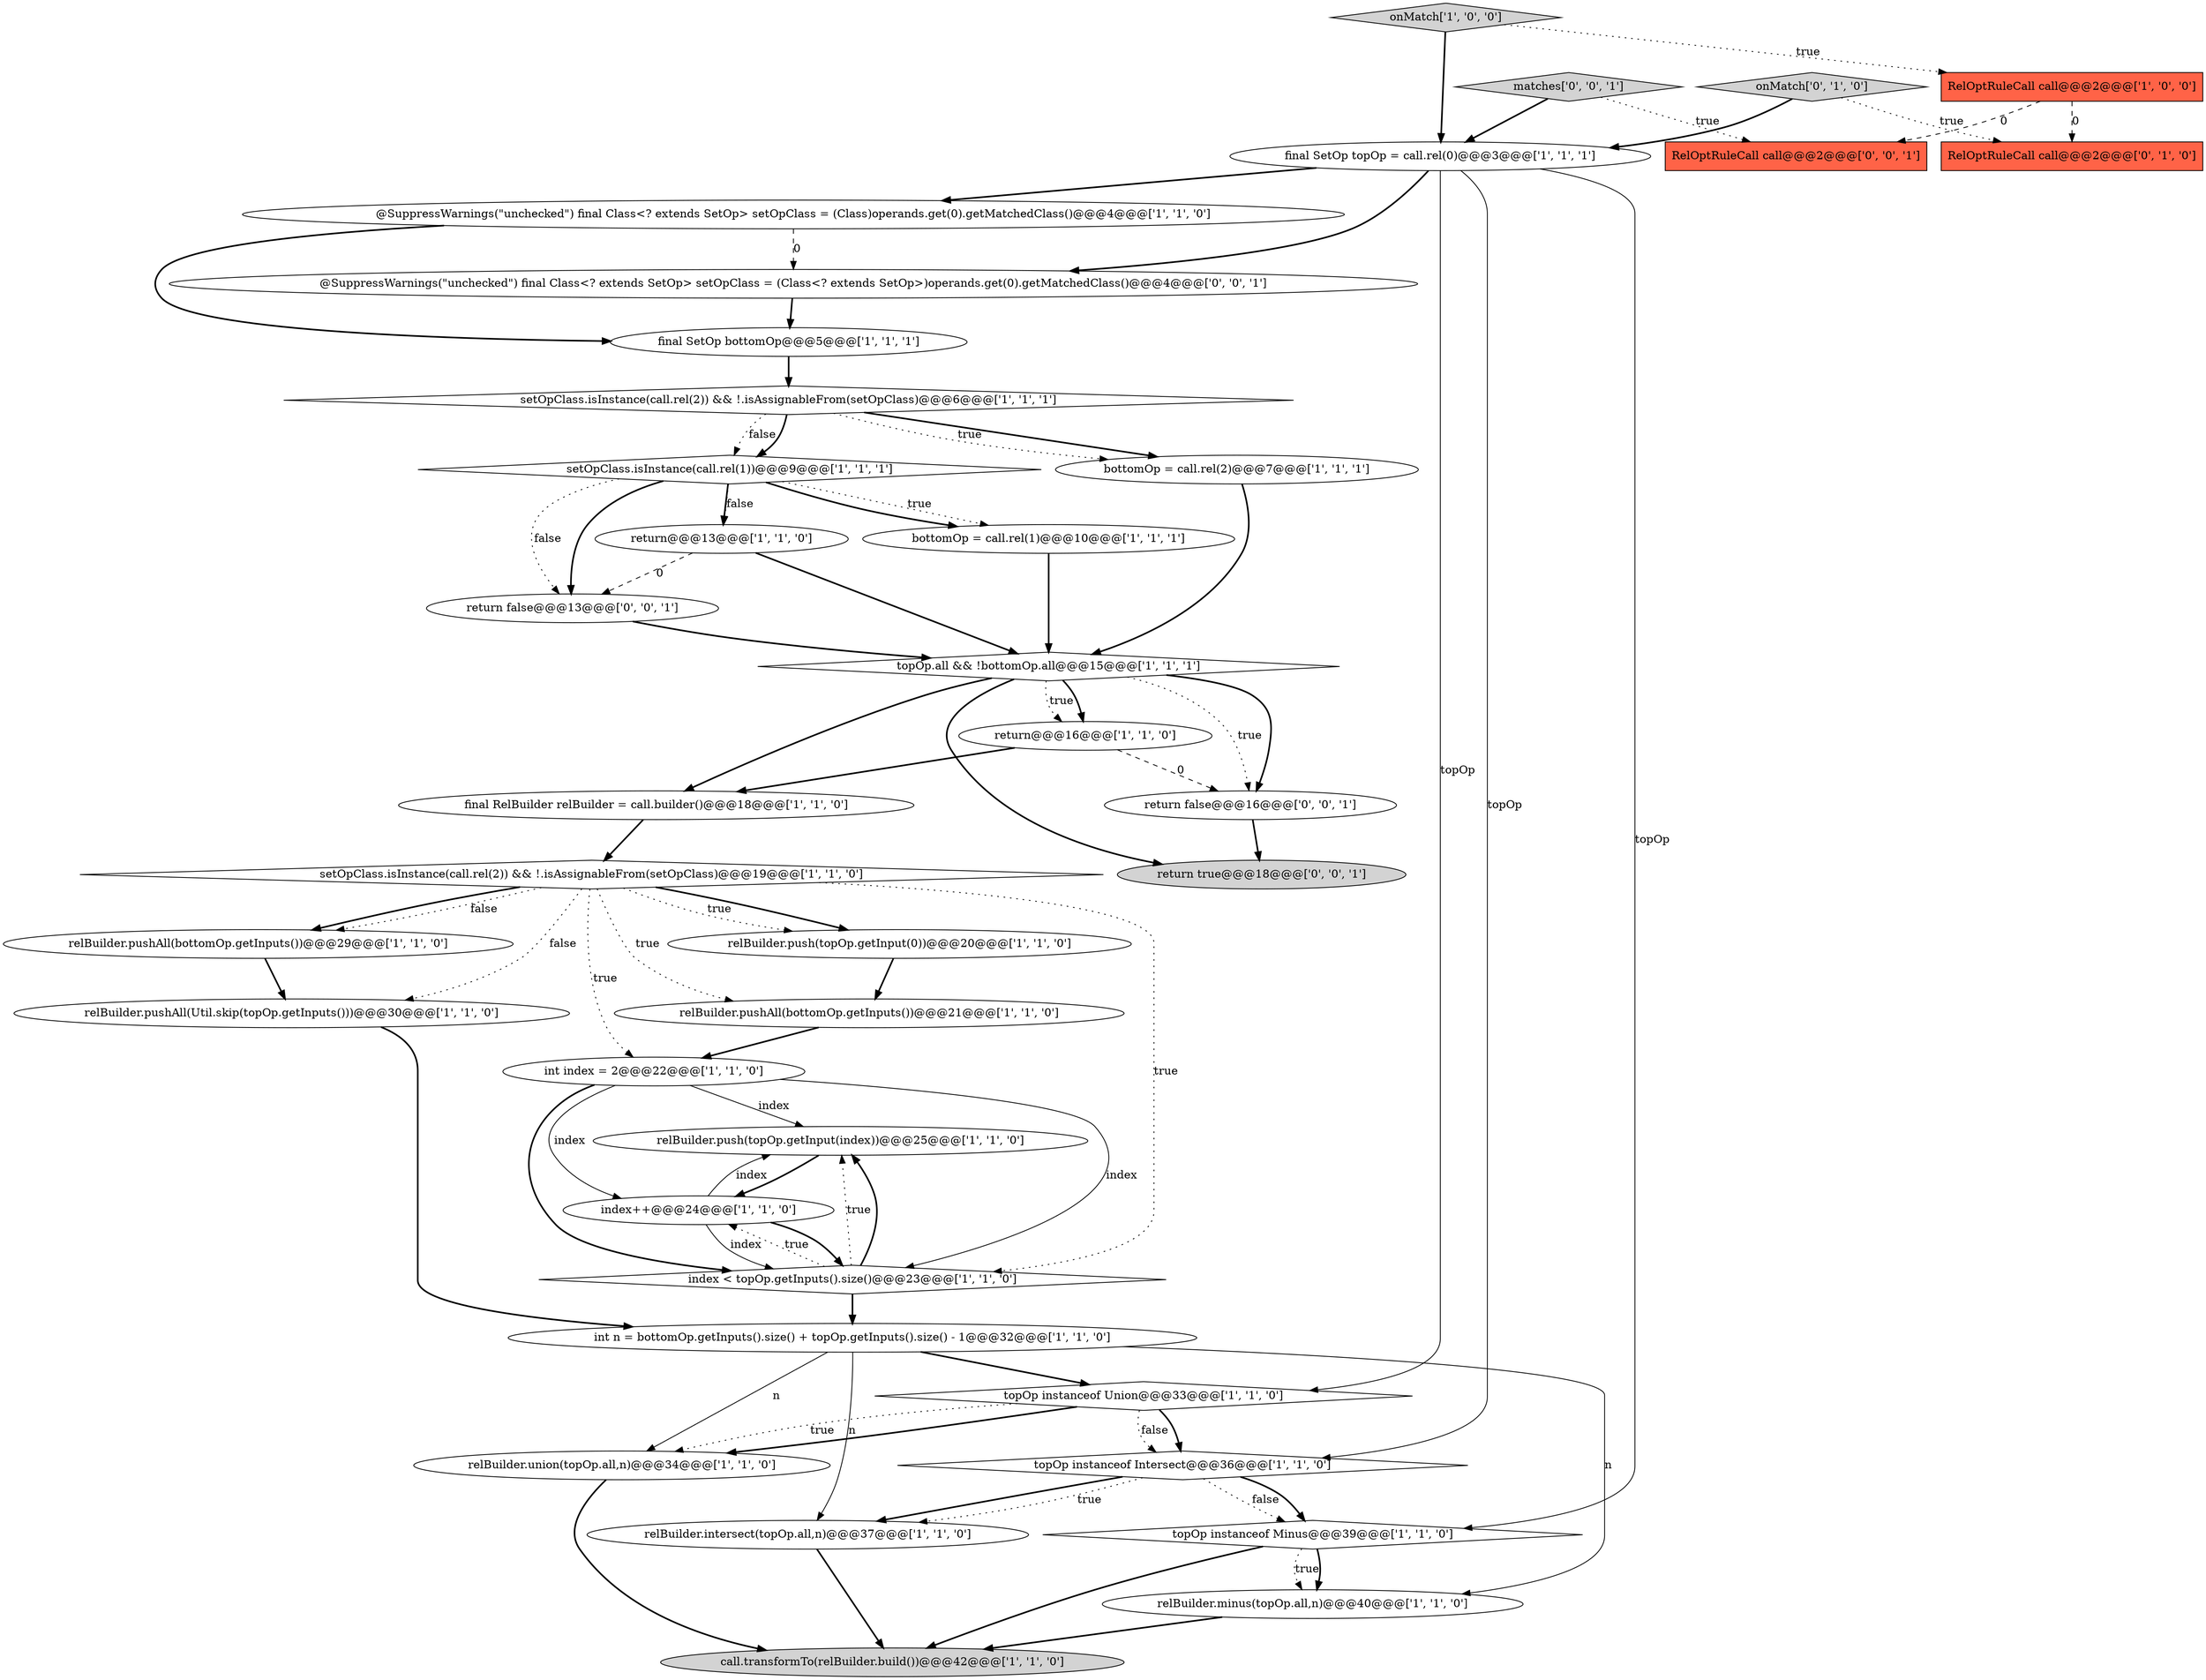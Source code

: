 digraph {
3 [style = filled, label = "relBuilder.pushAll(bottomOp.getInputs())@@@21@@@['1', '1', '0']", fillcolor = white, shape = ellipse image = "AAA0AAABBB1BBB"];
5 [style = filled, label = "setOpClass.isInstance(call.rel(2)) && !.isAssignableFrom(setOpClass)@@@19@@@['1', '1', '0']", fillcolor = white, shape = diamond image = "AAA0AAABBB1BBB"];
6 [style = filled, label = "onMatch['1', '0', '0']", fillcolor = lightgray, shape = diamond image = "AAA0AAABBB1BBB"];
14 [style = filled, label = "relBuilder.pushAll(bottomOp.getInputs())@@@29@@@['1', '1', '0']", fillcolor = white, shape = ellipse image = "AAA0AAABBB1BBB"];
23 [style = filled, label = "relBuilder.push(topOp.getInput(0))@@@20@@@['1', '1', '0']", fillcolor = white, shape = ellipse image = "AAA0AAABBB1BBB"];
31 [style = filled, label = "RelOptRuleCall call@@@2@@@['0', '1', '0']", fillcolor = tomato, shape = box image = "AAA1AAABBB2BBB"];
25 [style = filled, label = "topOp instanceof Minus@@@39@@@['1', '1', '0']", fillcolor = white, shape = diamond image = "AAA0AAABBB1BBB"];
9 [style = filled, label = "setOpClass.isInstance(call.rel(1))@@@9@@@['1', '1', '1']", fillcolor = white, shape = diamond image = "AAA0AAABBB1BBB"];
26 [style = filled, label = "relBuilder.push(topOp.getInput(index))@@@25@@@['1', '1', '0']", fillcolor = white, shape = ellipse image = "AAA0AAABBB1BBB"];
27 [style = filled, label = "final SetOp bottomOp@@@5@@@['1', '1', '1']", fillcolor = white, shape = ellipse image = "AAA0AAABBB1BBB"];
37 [style = filled, label = "@SuppressWarnings(\"unchecked\") final Class<? extends SetOp> setOpClass = (Class<? extends SetOp>)operands.get(0).getMatchedClass()@@@4@@@['0', '0', '1']", fillcolor = white, shape = ellipse image = "AAA0AAABBB3BBB"];
33 [style = filled, label = "matches['0', '0', '1']", fillcolor = lightgray, shape = diamond image = "AAA0AAABBB3BBB"];
35 [style = filled, label = "RelOptRuleCall call@@@2@@@['0', '0', '1']", fillcolor = tomato, shape = box image = "AAA0AAABBB3BBB"];
29 [style = filled, label = "index < topOp.getInputs().size()@@@23@@@['1', '1', '0']", fillcolor = white, shape = diamond image = "AAA0AAABBB1BBB"];
2 [style = filled, label = "relBuilder.union(topOp.all,n)@@@34@@@['1', '1', '0']", fillcolor = white, shape = ellipse image = "AAA0AAABBB1BBB"];
24 [style = filled, label = "topOp instanceof Union@@@33@@@['1', '1', '0']", fillcolor = white, shape = diamond image = "AAA0AAABBB1BBB"];
34 [style = filled, label = "return false@@@16@@@['0', '0', '1']", fillcolor = white, shape = ellipse image = "AAA0AAABBB3BBB"];
7 [style = filled, label = "RelOptRuleCall call@@@2@@@['1', '0', '0']", fillcolor = tomato, shape = box image = "AAA1AAABBB1BBB"];
21 [style = filled, label = "relBuilder.minus(topOp.all,n)@@@40@@@['1', '1', '0']", fillcolor = white, shape = ellipse image = "AAA0AAABBB1BBB"];
28 [style = filled, label = "topOp instanceof Intersect@@@36@@@['1', '1', '0']", fillcolor = white, shape = diamond image = "AAA0AAABBB1BBB"];
0 [style = filled, label = "int index = 2@@@22@@@['1', '1', '0']", fillcolor = white, shape = ellipse image = "AAA0AAABBB1BBB"];
32 [style = filled, label = "return true@@@18@@@['0', '0', '1']", fillcolor = lightgray, shape = ellipse image = "AAA0AAABBB3BBB"];
10 [style = filled, label = "setOpClass.isInstance(call.rel(2)) && !.isAssignableFrom(setOpClass)@@@6@@@['1', '1', '1']", fillcolor = white, shape = diamond image = "AAA0AAABBB1BBB"];
1 [style = filled, label = "index++@@@24@@@['1', '1', '0']", fillcolor = white, shape = ellipse image = "AAA0AAABBB1BBB"];
30 [style = filled, label = "onMatch['0', '1', '0']", fillcolor = lightgray, shape = diamond image = "AAA0AAABBB2BBB"];
18 [style = filled, label = "final RelBuilder relBuilder = call.builder()@@@18@@@['1', '1', '0']", fillcolor = white, shape = ellipse image = "AAA0AAABBB1BBB"];
4 [style = filled, label = "relBuilder.intersect(topOp.all,n)@@@37@@@['1', '1', '0']", fillcolor = white, shape = ellipse image = "AAA0AAABBB1BBB"];
36 [style = filled, label = "return false@@@13@@@['0', '0', '1']", fillcolor = white, shape = ellipse image = "AAA0AAABBB3BBB"];
20 [style = filled, label = "relBuilder.pushAll(Util.skip(topOp.getInputs()))@@@30@@@['1', '1', '0']", fillcolor = white, shape = ellipse image = "AAA0AAABBB1BBB"];
13 [style = filled, label = "@SuppressWarnings(\"unchecked\") final Class<? extends SetOp> setOpClass = (Class)operands.get(0).getMatchedClass()@@@4@@@['1', '1', '0']", fillcolor = white, shape = ellipse image = "AAA0AAABBB1BBB"];
11 [style = filled, label = "return@@@16@@@['1', '1', '0']", fillcolor = white, shape = ellipse image = "AAA0AAABBB1BBB"];
8 [style = filled, label = "topOp.all && !bottomOp.all@@@15@@@['1', '1', '1']", fillcolor = white, shape = diamond image = "AAA0AAABBB1BBB"];
12 [style = filled, label = "call.transformTo(relBuilder.build())@@@42@@@['1', '1', '0']", fillcolor = lightgray, shape = ellipse image = "AAA0AAABBB1BBB"];
22 [style = filled, label = "return@@@13@@@['1', '1', '0']", fillcolor = white, shape = ellipse image = "AAA0AAABBB1BBB"];
15 [style = filled, label = "bottomOp = call.rel(2)@@@7@@@['1', '1', '1']", fillcolor = white, shape = ellipse image = "AAA0AAABBB1BBB"];
17 [style = filled, label = "final SetOp topOp = call.rel(0)@@@3@@@['1', '1', '1']", fillcolor = white, shape = ellipse image = "AAA0AAABBB1BBB"];
16 [style = filled, label = "int n = bottomOp.getInputs().size() + topOp.getInputs().size() - 1@@@32@@@['1', '1', '0']", fillcolor = white, shape = ellipse image = "AAA0AAABBB1BBB"];
19 [style = filled, label = "bottomOp = call.rel(1)@@@10@@@['1', '1', '1']", fillcolor = white, shape = ellipse image = "AAA0AAABBB1BBB"];
9->22 [style = bold, label=""];
6->17 [style = bold, label=""];
24->28 [style = bold, label=""];
8->34 [style = bold, label=""];
13->37 [style = dashed, label="0"];
17->24 [style = solid, label="topOp"];
29->1 [style = dotted, label="true"];
22->36 [style = dashed, label="0"];
30->17 [style = bold, label=""];
10->15 [style = bold, label=""];
25->21 [style = dotted, label="true"];
7->31 [style = dashed, label="0"];
24->2 [style = bold, label=""];
5->23 [style = bold, label=""];
37->27 [style = bold, label=""];
8->32 [style = bold, label=""];
8->18 [style = bold, label=""];
11->34 [style = dashed, label="0"];
16->24 [style = bold, label=""];
26->1 [style = bold, label=""];
5->23 [style = dotted, label="true"];
24->28 [style = dotted, label="false"];
0->1 [style = solid, label="index"];
0->29 [style = bold, label=""];
23->3 [style = bold, label=""];
5->0 [style = dotted, label="true"];
5->14 [style = bold, label=""];
5->3 [style = dotted, label="true"];
17->37 [style = bold, label=""];
0->29 [style = solid, label="index"];
29->26 [style = dotted, label="true"];
28->25 [style = dotted, label="false"];
28->4 [style = dotted, label="true"];
8->34 [style = dotted, label="true"];
19->8 [style = bold, label=""];
3->0 [style = bold, label=""];
11->18 [style = bold, label=""];
2->12 [style = bold, label=""];
5->14 [style = dotted, label="false"];
29->26 [style = bold, label=""];
21->12 [style = bold, label=""];
22->8 [style = bold, label=""];
10->15 [style = dotted, label="true"];
1->29 [style = solid, label="index"];
28->4 [style = bold, label=""];
16->2 [style = solid, label="n"];
13->27 [style = bold, label=""];
0->26 [style = solid, label="index"];
9->19 [style = dotted, label="true"];
20->16 [style = bold, label=""];
33->35 [style = dotted, label="true"];
9->36 [style = dotted, label="false"];
25->12 [style = bold, label=""];
18->5 [style = bold, label=""];
27->10 [style = bold, label=""];
16->21 [style = solid, label="n"];
7->35 [style = dashed, label="0"];
17->25 [style = solid, label="topOp"];
6->7 [style = dotted, label="true"];
36->8 [style = bold, label=""];
9->19 [style = bold, label=""];
28->25 [style = bold, label=""];
4->12 [style = bold, label=""];
8->11 [style = dotted, label="true"];
34->32 [style = bold, label=""];
10->9 [style = dotted, label="false"];
10->9 [style = bold, label=""];
17->13 [style = bold, label=""];
16->4 [style = solid, label="n"];
5->20 [style = dotted, label="false"];
5->29 [style = dotted, label="true"];
24->2 [style = dotted, label="true"];
1->29 [style = bold, label=""];
9->22 [style = dotted, label="false"];
1->26 [style = solid, label="index"];
17->28 [style = solid, label="topOp"];
8->11 [style = bold, label=""];
29->16 [style = bold, label=""];
15->8 [style = bold, label=""];
30->31 [style = dotted, label="true"];
25->21 [style = bold, label=""];
14->20 [style = bold, label=""];
33->17 [style = bold, label=""];
9->36 [style = bold, label=""];
}
